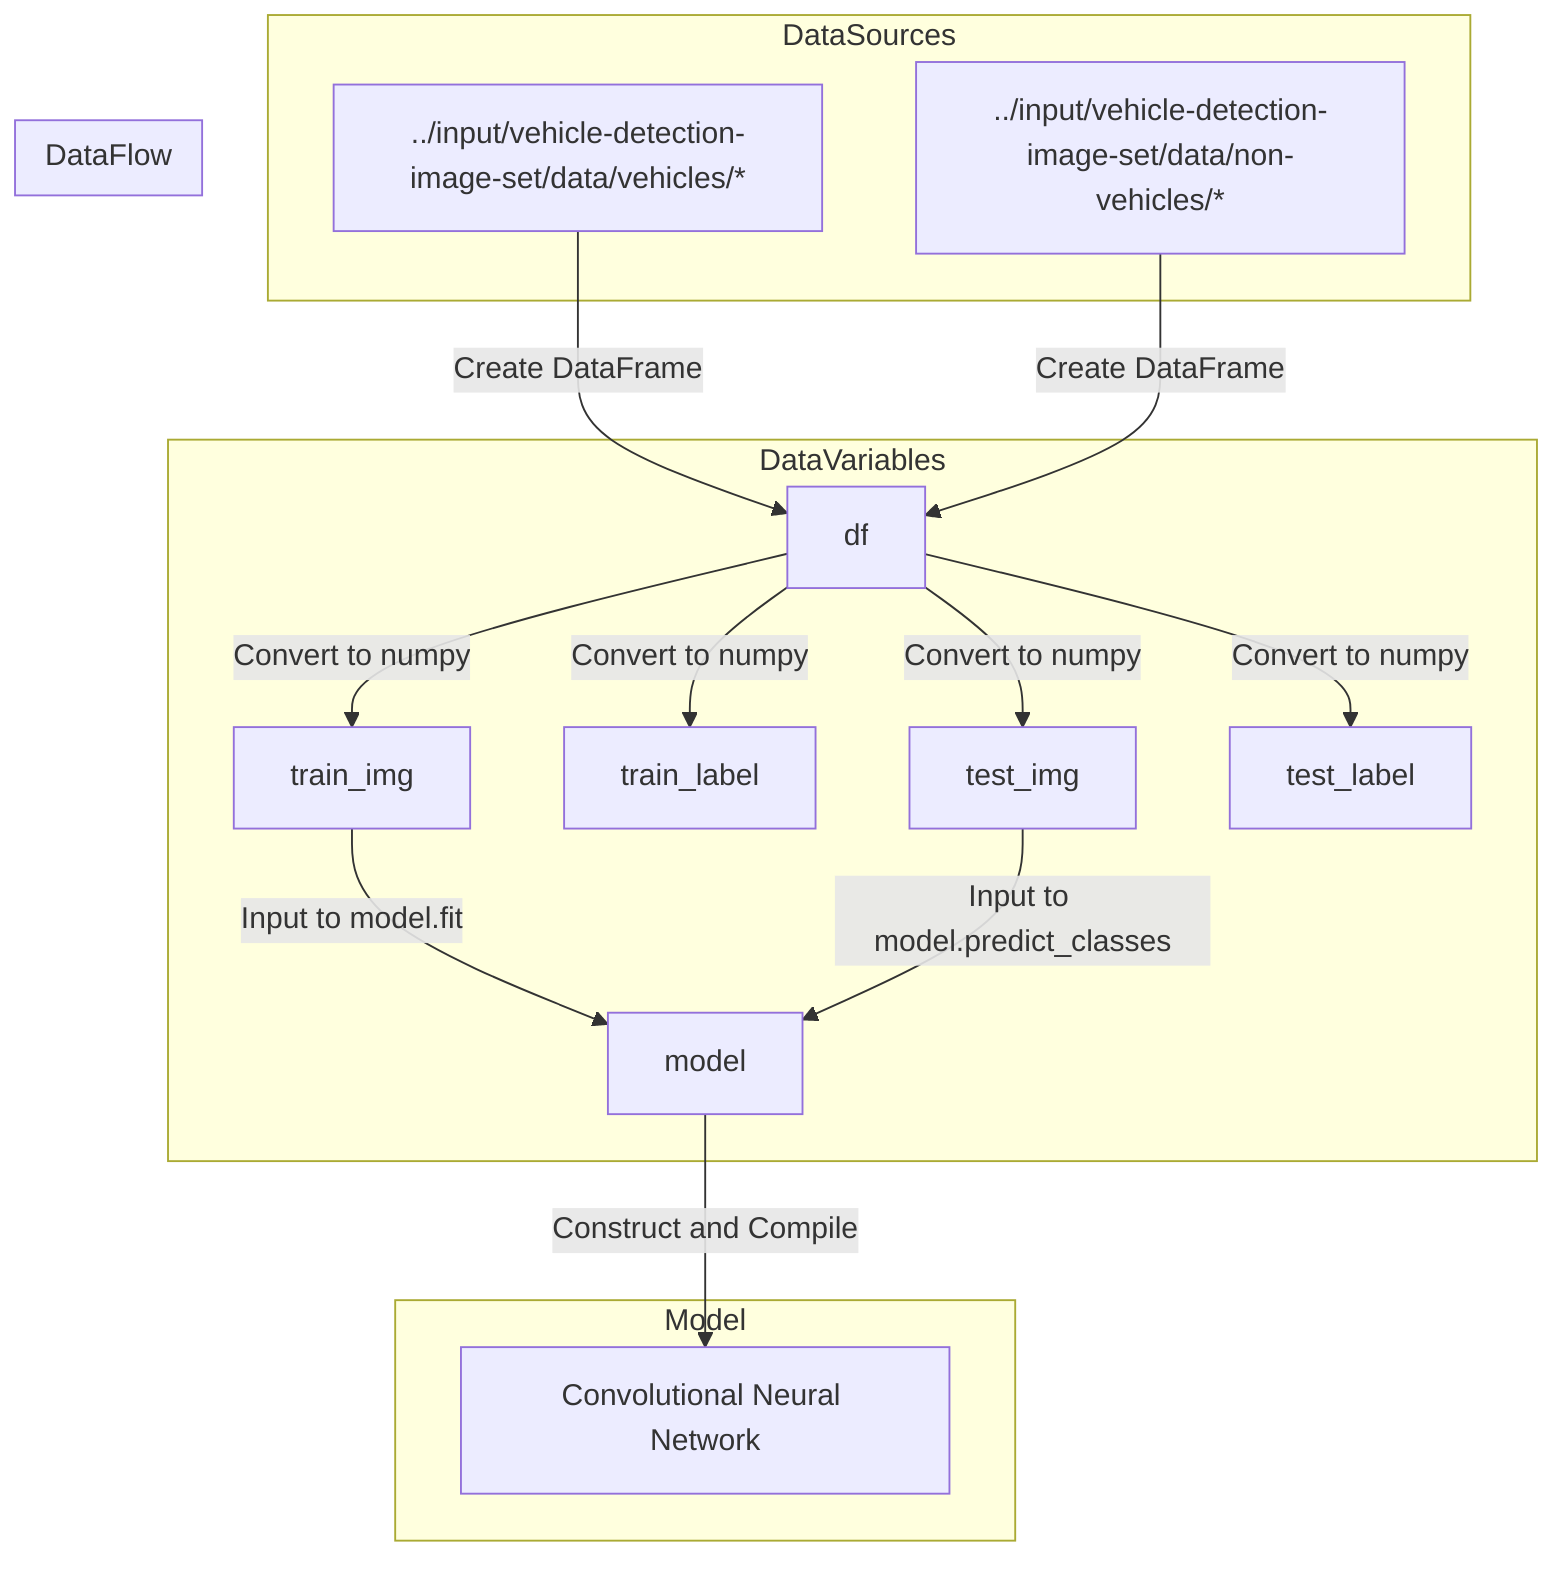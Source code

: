 %%{ init: { 'theme': 'default' } }%%
flowchart TD

    subgraph DataSources
        A1["../input/vehicle-detection-image-set/data/vehicles/*"]
        A2["../input/vehicle-detection-image-set/data/non-vehicles/*"]
    end
    
    subgraph DataVariables
        B1["df"]
        B2["train_img"]
        B3["train_label"]
        B4["test_img"]
        B5["test_label"]
        B6["model"]
    end

    subgraph DataFlow
        A1 & A2 -->|Create DataFrame| B1
        B1 -->|Convert to numpy| B2 & B3 & B4 & B5
        B2 -->|Input to model.fit| B6
        B4 -->|Input to model.predict_classes| B6
    end

    subgraph Model
        C1["Convolutional Neural Network"]
    end

    B6 -->|Construct and Compile| C1

    %% Comments for clarity
    %% A1 and A2: Image data sources for vehicle detection
    %% B1: DataFrame storing images and labels
    %% B2, B3, B4, B5: Processed image arrays and labels
    %% B6: CNN Model variable construct
    %% C1: CNN with specified hyperparameters